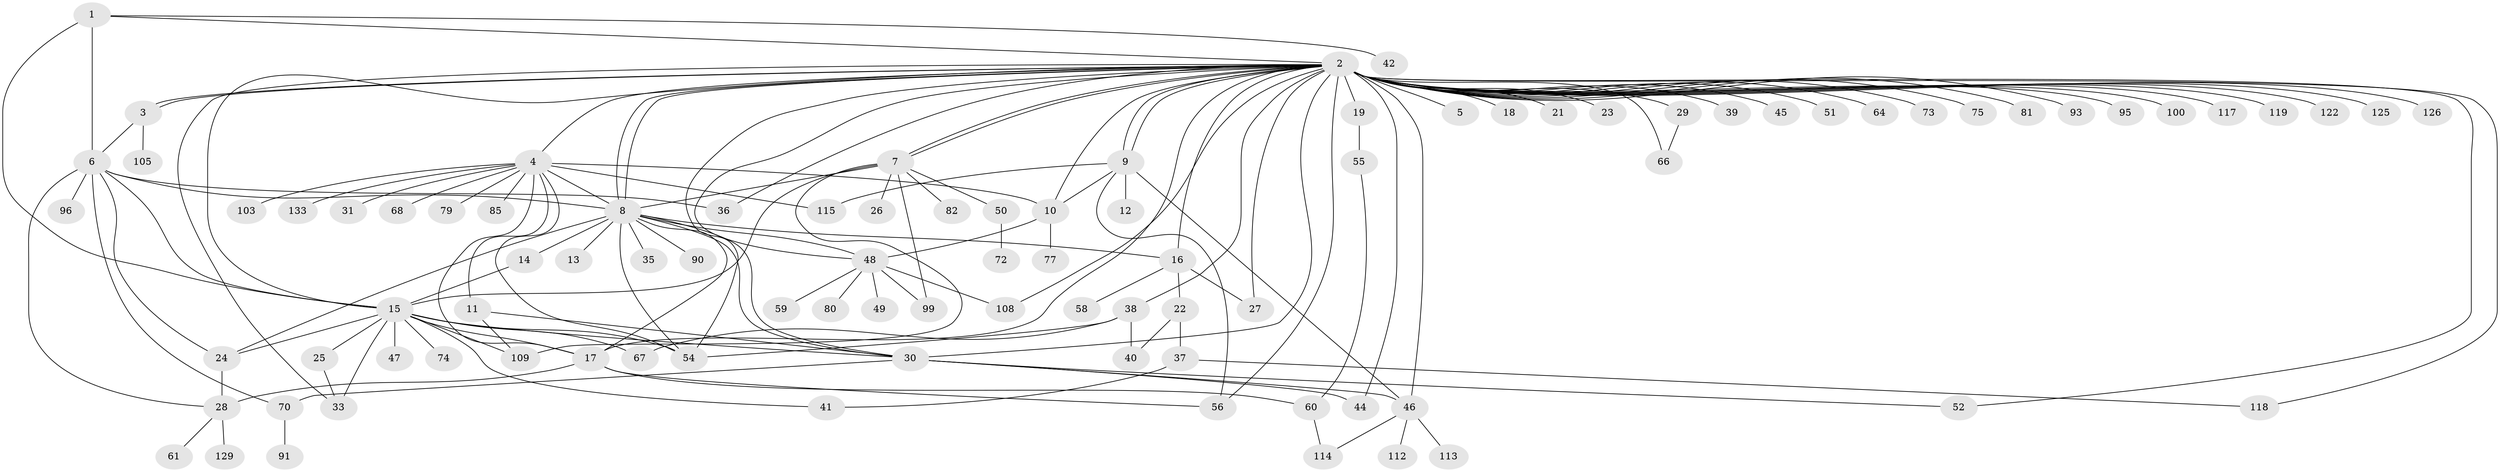 // original degree distribution, {5: 0.03007518796992481, 49: 0.007518796992481203, 4: 0.05263157894736842, 13: 0.015037593984962405, 1: 0.5037593984962406, 10: 0.007518796992481203, 17: 0.007518796992481203, 6: 0.03759398496240601, 3: 0.15789473684210525, 25: 0.007518796992481203, 2: 0.15789473684210525, 7: 0.007518796992481203, 8: 0.007518796992481203}
// Generated by graph-tools (version 1.1) at 2025/18/03/04/25 18:18:07]
// undirected, 93 vertices, 147 edges
graph export_dot {
graph [start="1"]
  node [color=gray90,style=filled];
  1;
  2 [super="+69"];
  3;
  4;
  5;
  6 [super="+87+84+102+127+111+34"];
  7;
  8;
  9 [super="+65"];
  10;
  11;
  12;
  13;
  14 [super="+20+63"];
  15 [super="+94+106+121+124+128+98+104+83+71+57"];
  16 [super="+97"];
  17 [super="+89+53"];
  18;
  19 [super="+86"];
  21;
  22;
  23;
  24;
  25 [super="+78"];
  26;
  27 [super="+120"];
  28;
  29 [super="+43"];
  30 [super="+32+88+123+130"];
  31;
  33;
  35;
  36;
  37;
  38;
  39;
  40;
  41;
  42;
  44;
  45;
  46;
  47;
  48;
  49;
  50;
  51;
  52 [super="+62"];
  54 [super="+76"];
  55;
  56;
  58;
  59;
  60;
  61;
  64;
  66;
  67;
  68;
  70;
  72;
  73 [super="+131"];
  74;
  75;
  77;
  79;
  80;
  81;
  82;
  85;
  90;
  91;
  93;
  95;
  96;
  99 [super="+116+101"];
  100;
  103;
  105;
  108;
  109;
  112;
  113;
  114;
  115;
  117;
  118;
  119;
  122;
  125;
  126;
  129;
  133;
  1 -- 2;
  1 -- 6;
  1 -- 15 [weight=2];
  1 -- 42;
  2 -- 3;
  2 -- 3;
  2 -- 4;
  2 -- 5;
  2 -- 7;
  2 -- 7;
  2 -- 8;
  2 -- 8;
  2 -- 9;
  2 -- 9;
  2 -- 10;
  2 -- 15 [weight=2];
  2 -- 16;
  2 -- 18;
  2 -- 19;
  2 -- 21;
  2 -- 23;
  2 -- 27;
  2 -- 29;
  2 -- 33;
  2 -- 36;
  2 -- 38;
  2 -- 39;
  2 -- 44;
  2 -- 45;
  2 -- 46;
  2 -- 48;
  2 -- 51;
  2 -- 52;
  2 -- 54;
  2 -- 64;
  2 -- 66;
  2 -- 73;
  2 -- 75;
  2 -- 81;
  2 -- 93;
  2 -- 95;
  2 -- 100;
  2 -- 108;
  2 -- 117;
  2 -- 118;
  2 -- 119;
  2 -- 122;
  2 -- 125;
  2 -- 126;
  2 -- 56;
  2 -- 30 [weight=2];
  2 -- 17;
  3 -- 6;
  3 -- 105;
  4 -- 8;
  4 -- 10;
  4 -- 11;
  4 -- 17;
  4 -- 31;
  4 -- 68;
  4 -- 79;
  4 -- 85;
  4 -- 103;
  4 -- 115;
  4 -- 133;
  4 -- 54;
  6 -- 8 [weight=2];
  6 -- 15 [weight=2];
  6 -- 24;
  6 -- 36;
  6 -- 70;
  6 -- 96;
  6 -- 28;
  7 -- 8;
  7 -- 26;
  7 -- 50;
  7 -- 82;
  7 -- 99;
  7 -- 109;
  7 -- 15 [weight=2];
  8 -- 13;
  8 -- 14;
  8 -- 16;
  8 -- 17;
  8 -- 24;
  8 -- 30;
  8 -- 30;
  8 -- 35;
  8 -- 48;
  8 -- 90;
  8 -- 54;
  9 -- 12;
  9 -- 46;
  9 -- 56;
  9 -- 10;
  9 -- 115;
  10 -- 48;
  10 -- 77;
  11 -- 109;
  11 -- 30;
  14 -- 15;
  15 -- 25;
  15 -- 33 [weight=2];
  15 -- 41;
  15 -- 47;
  15 -- 74;
  15 -- 54;
  15 -- 17;
  15 -- 67;
  15 -- 24;
  15 -- 109;
  15 -- 30;
  16 -- 22;
  16 -- 58;
  16 -- 27;
  17 -- 28;
  17 -- 60;
  17 -- 56;
  19 -- 55;
  22 -- 37;
  22 -- 40;
  24 -- 28;
  25 -- 33;
  28 -- 61;
  28 -- 129;
  29 -- 66;
  30 -- 44;
  30 -- 52;
  30 -- 46;
  30 -- 70;
  37 -- 41;
  37 -- 118;
  38 -- 40;
  38 -- 67;
  38 -- 54;
  46 -- 112;
  46 -- 113;
  46 -- 114;
  48 -- 49;
  48 -- 59;
  48 -- 80;
  48 -- 108;
  48 -- 99;
  50 -- 72;
  55 -- 60;
  60 -- 114;
  70 -- 91;
}
